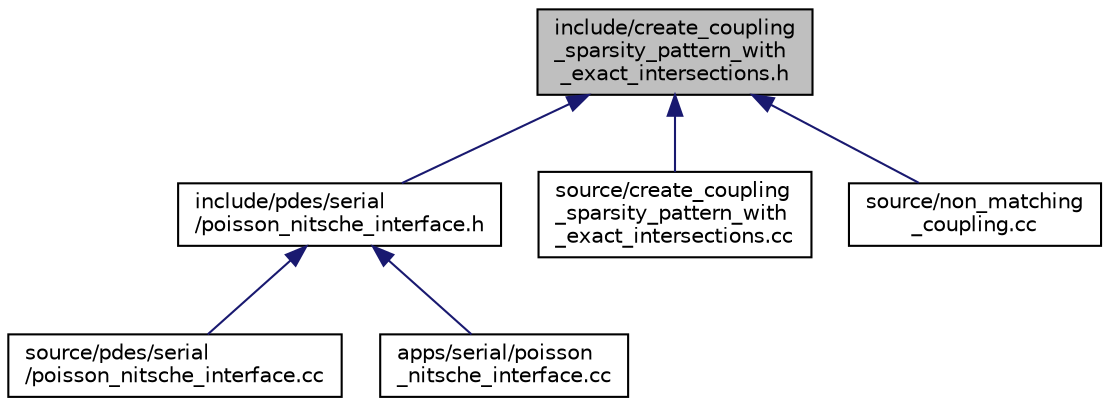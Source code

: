 digraph "include/create_coupling_sparsity_pattern_with_exact_intersections.h"
{
 // LATEX_PDF_SIZE
  bgcolor="transparent";
  edge [fontname="Helvetica",fontsize="10",labelfontname="Helvetica",labelfontsize="10"];
  node [fontname="Helvetica",fontsize="10",shape=record];
  Node1 [label="include/create_coupling\l_sparsity_pattern_with\l_exact_intersections.h",height=0.2,width=0.4,color="black", fillcolor="grey75", style="filled", fontcolor="black",tooltip=" "];
  Node1 -> Node2 [dir="back",color="midnightblue",fontsize="10",style="solid",fontname="Helvetica"];
  Node2 [label="include/pdes/serial\l/poisson_nitsche_interface.h",height=0.2,width=0.4,color="black",URL="$poisson__nitsche__interface_8h.html",tooltip=" "];
  Node2 -> Node3 [dir="back",color="midnightblue",fontsize="10",style="solid",fontname="Helvetica"];
  Node3 [label="source/pdes/serial\l/poisson_nitsche_interface.cc",height=0.2,width=0.4,color="black",URL="$source_2pdes_2serial_2poisson__nitsche__interface_8cc.html",tooltip=" "];
  Node2 -> Node4 [dir="back",color="midnightblue",fontsize="10",style="solid",fontname="Helvetica"];
  Node4 [label="apps/serial/poisson\l_nitsche_interface.cc",height=0.2,width=0.4,color="black",URL="$apps_2serial_2poisson__nitsche__interface_8cc.html",tooltip=" "];
  Node1 -> Node5 [dir="back",color="midnightblue",fontsize="10",style="solid",fontname="Helvetica"];
  Node5 [label="source/create_coupling\l_sparsity_pattern_with\l_exact_intersections.cc",height=0.2,width=0.4,color="black",URL="$create__coupling__sparsity__pattern__with__exact__intersections_8cc.html",tooltip=" "];
  Node1 -> Node6 [dir="back",color="midnightblue",fontsize="10",style="solid",fontname="Helvetica"];
  Node6 [label="source/non_matching\l_coupling.cc",height=0.2,width=0.4,color="black",URL="$non__matching__coupling_8cc.html",tooltip=" "];
}
